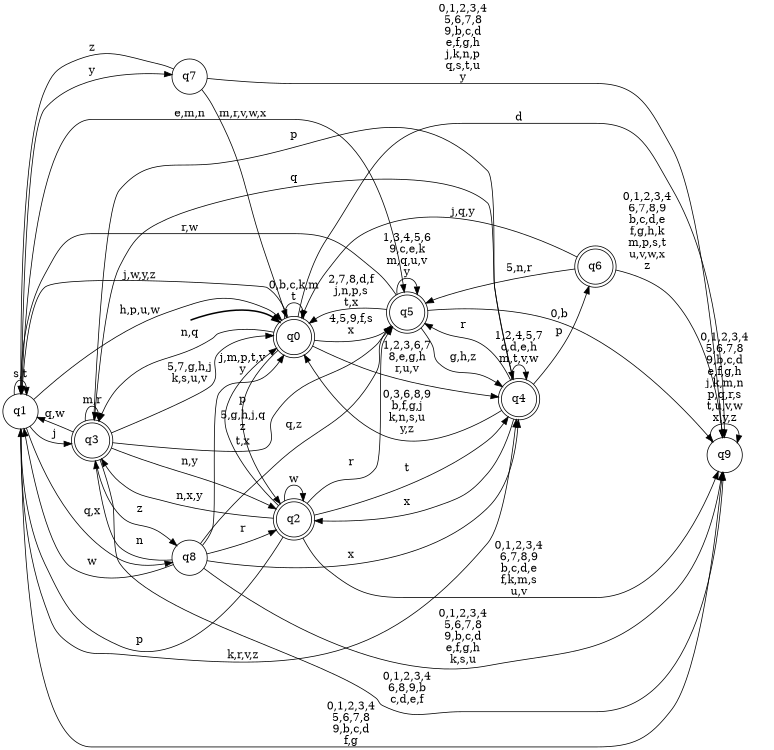 digraph BlueStar {
__start0 [style = invis, shape = none, label = "", width = 0, height = 0];

rankdir=LR;
size="8,5";

s0 [style="rounded,filled", color="black", fillcolor="white" shape="doublecircle", label="q0"];
s1 [style="filled", color="black", fillcolor="white" shape="circle", label="q1"];
s2 [style="rounded,filled", color="black", fillcolor="white" shape="doublecircle", label="q2"];
s3 [style="rounded,filled", color="black", fillcolor="white" shape="doublecircle", label="q3"];
s4 [style="rounded,filled", color="black", fillcolor="white" shape="doublecircle", label="q4"];
s5 [style="rounded,filled", color="black", fillcolor="white" shape="doublecircle", label="q5"];
s6 [style="rounded,filled", color="black", fillcolor="white" shape="doublecircle", label="q6"];
s7 [style="filled", color="black", fillcolor="white" shape="circle", label="q7"];
s8 [style="filled", color="black", fillcolor="white" shape="circle", label="q8"];
s9 [style="filled", color="black", fillcolor="white" shape="circle", label="q9"];
subgraph cluster_main { 
	graph [pad=".75", ranksep="0.15", nodesep="0.15"];
	 style=invis; 
	__start0 -> s0 [penwidth=2];
}
s0 -> s0 [label="0,b,c,k,m\nt"];
s0 -> s1 [label="j,w,y,z"];
s0 -> s2 [label="p"];
s0 -> s3 [label="n,q"];
s0 -> s4 [label="1,2,3,6,7\n8,e,g,h\nr,u,v"];
s0 -> s5 [label="4,5,9,f,s\nx"];
s0 -> s9 [label="d"];
s1 -> s0 [label="h,p,u,w"];
s1 -> s1 [label="s,t"];
s1 -> s3 [label="j"];
s1 -> s4 [label="k,r,v,z"];
s1 -> s5 [label="e,m,n"];
s1 -> s7 [label="y"];
s1 -> s8 [label="q,x"];
s1 -> s9 [label="0,1,2,3,4\n5,6,7,8\n9,b,c,d\nf,g"];
s2 -> s0 [label="5,g,h,j,q\nz"];
s2 -> s1 [label="p"];
s2 -> s2 [label="w"];
s2 -> s3 [label="n,x,y"];
s2 -> s4 [label="t"];
s2 -> s5 [label="r"];
s2 -> s9 [label="0,1,2,3,4\n6,7,8,9\nb,c,d,e\nf,k,m,s\nu,v"];
s3 -> s0 [label="5,7,g,h,j\nk,s,u,v"];
s3 -> s1 [label="q,w"];
s3 -> s2 [label="n,y"];
s3 -> s3 [label="m,r"];
s3 -> s4 [label="p"];
s3 -> s5 [label="t,x"];
s3 -> s8 [label="z"];
s3 -> s9 [label="0,1,2,3,4\n6,8,9,b\nc,d,e,f"];
s4 -> s0 [label="0,3,6,8,9\nb,f,g,j\nk,n,s,u\ny,z"];
s4 -> s2 [label="x"];
s4 -> s3 [label="q"];
s4 -> s4 [label="1,2,4,5,7\nc,d,e,h\nm,t,v,w"];
s4 -> s5 [label="r"];
s4 -> s6 [label="p"];
s5 -> s0 [label="2,7,8,d,f\nj,n,p,s\nt,x"];
s5 -> s1 [label="r,w"];
s5 -> s4 [label="g,h,z"];
s5 -> s5 [label="1,3,4,5,6\n9,c,e,k\nm,q,u,v\ny"];
s5 -> s9 [label="0,b"];
s6 -> s0 [label="j,q,y"];
s6 -> s5 [label="5,n,r"];
s6 -> s9 [label="0,1,2,3,4\n6,7,8,9\nb,c,d,e\nf,g,h,k\nm,p,s,t\nu,v,w,x\nz"];
s7 -> s0 [label="m,r,v,w,x"];
s7 -> s1 [label="z"];
s7 -> s9 [label="0,1,2,3,4\n5,6,7,8\n9,b,c,d\ne,f,g,h\nj,k,n,p\nq,s,t,u\ny"];
s8 -> s0 [label="j,m,p,t,v\ny"];
s8 -> s1 [label="w"];
s8 -> s2 [label="r"];
s8 -> s3 [label="n"];
s8 -> s4 [label="x"];
s8 -> s5 [label="q,z"];
s8 -> s9 [label="0,1,2,3,4\n5,6,7,8\n9,b,c,d\ne,f,g,h\nk,s,u"];
s9 -> s9 [label="0,1,2,3,4\n5,6,7,8\n9,b,c,d\ne,f,g,h\nj,k,m,n\np,q,r,s\nt,u,v,w\nx,y,z"];

}